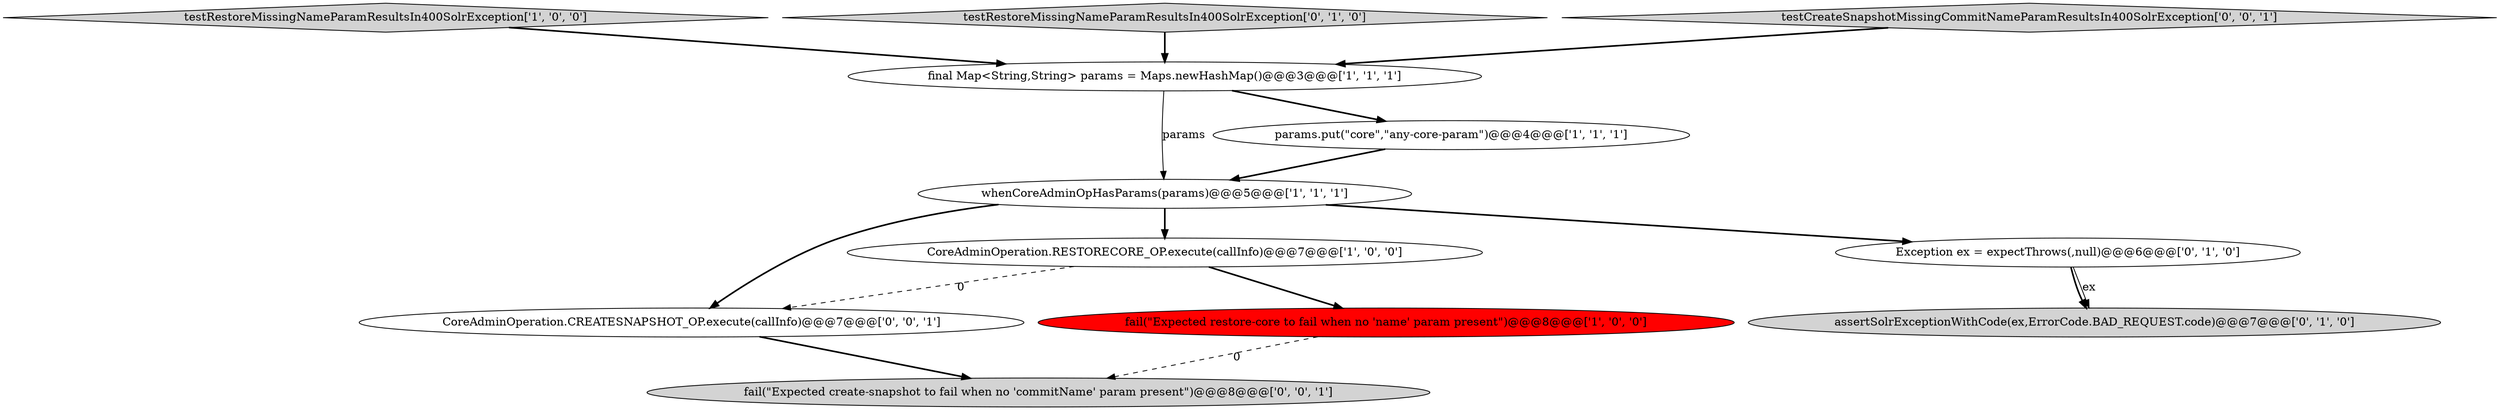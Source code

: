 digraph {
1 [style = filled, label = "testRestoreMissingNameParamResultsIn400SolrException['1', '0', '0']", fillcolor = lightgray, shape = diamond image = "AAA0AAABBB1BBB"];
9 [style = filled, label = "fail(\"Expected create-snapshot to fail when no 'commitName' param present\")@@@8@@@['0', '0', '1']", fillcolor = lightgray, shape = ellipse image = "AAA0AAABBB3BBB"];
0 [style = filled, label = "whenCoreAdminOpHasParams(params)@@@5@@@['1', '1', '1']", fillcolor = white, shape = ellipse image = "AAA0AAABBB1BBB"];
8 [style = filled, label = "assertSolrExceptionWithCode(ex,ErrorCode.BAD_REQUEST.code)@@@7@@@['0', '1', '0']", fillcolor = lightgray, shape = ellipse image = "AAA0AAABBB2BBB"];
11 [style = filled, label = "CoreAdminOperation.CREATESNAPSHOT_OP.execute(callInfo)@@@7@@@['0', '0', '1']", fillcolor = white, shape = ellipse image = "AAA0AAABBB3BBB"];
2 [style = filled, label = "final Map<String,String> params = Maps.newHashMap()@@@3@@@['1', '1', '1']", fillcolor = white, shape = ellipse image = "AAA0AAABBB1BBB"];
5 [style = filled, label = "params.put(\"core\",\"any-core-param\")@@@4@@@['1', '1', '1']", fillcolor = white, shape = ellipse image = "AAA0AAABBB1BBB"];
6 [style = filled, label = "testRestoreMissingNameParamResultsIn400SolrException['0', '1', '0']", fillcolor = lightgray, shape = diamond image = "AAA0AAABBB2BBB"];
10 [style = filled, label = "testCreateSnapshotMissingCommitNameParamResultsIn400SolrException['0', '0', '1']", fillcolor = lightgray, shape = diamond image = "AAA0AAABBB3BBB"];
7 [style = filled, label = "Exception ex = expectThrows(,null)@@@6@@@['0', '1', '0']", fillcolor = white, shape = ellipse image = "AAA0AAABBB2BBB"];
4 [style = filled, label = "CoreAdminOperation.RESTORECORE_OP.execute(callInfo)@@@7@@@['1', '0', '0']", fillcolor = white, shape = ellipse image = "AAA0AAABBB1BBB"];
3 [style = filled, label = "fail(\"Expected restore-core to fail when no 'name' param present\")@@@8@@@['1', '0', '0']", fillcolor = red, shape = ellipse image = "AAA1AAABBB1BBB"];
4->3 [style = bold, label=""];
0->11 [style = bold, label=""];
10->2 [style = bold, label=""];
1->2 [style = bold, label=""];
4->11 [style = dashed, label="0"];
5->0 [style = bold, label=""];
3->9 [style = dashed, label="0"];
7->8 [style = bold, label=""];
0->4 [style = bold, label=""];
11->9 [style = bold, label=""];
2->0 [style = solid, label="params"];
7->8 [style = solid, label="ex"];
2->5 [style = bold, label=""];
0->7 [style = bold, label=""];
6->2 [style = bold, label=""];
}
